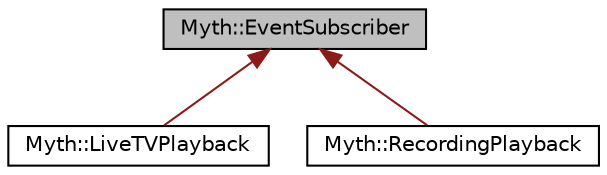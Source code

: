 digraph "Myth::EventSubscriber"
{
  edge [fontname="Helvetica",fontsize="10",labelfontname="Helvetica",labelfontsize="10"];
  node [fontname="Helvetica",fontsize="10",shape=record];
  Node1 [label="Myth::EventSubscriber",height=0.2,width=0.4,color="black", fillcolor="grey75", style="filled" fontcolor="black"];
  Node1 -> Node2 [dir="back",color="firebrick4",fontsize="10",style="solid",fontname="Helvetica"];
  Node2 [label="Myth::LiveTVPlayback",height=0.2,width=0.4,color="black", fillcolor="white", style="filled",URL="$classMyth_1_1LiveTVPlayback.html"];
  Node1 -> Node3 [dir="back",color="firebrick4",fontsize="10",style="solid",fontname="Helvetica"];
  Node3 [label="Myth::RecordingPlayback",height=0.2,width=0.4,color="black", fillcolor="white", style="filled",URL="$classMyth_1_1RecordingPlayback.html"];
}
